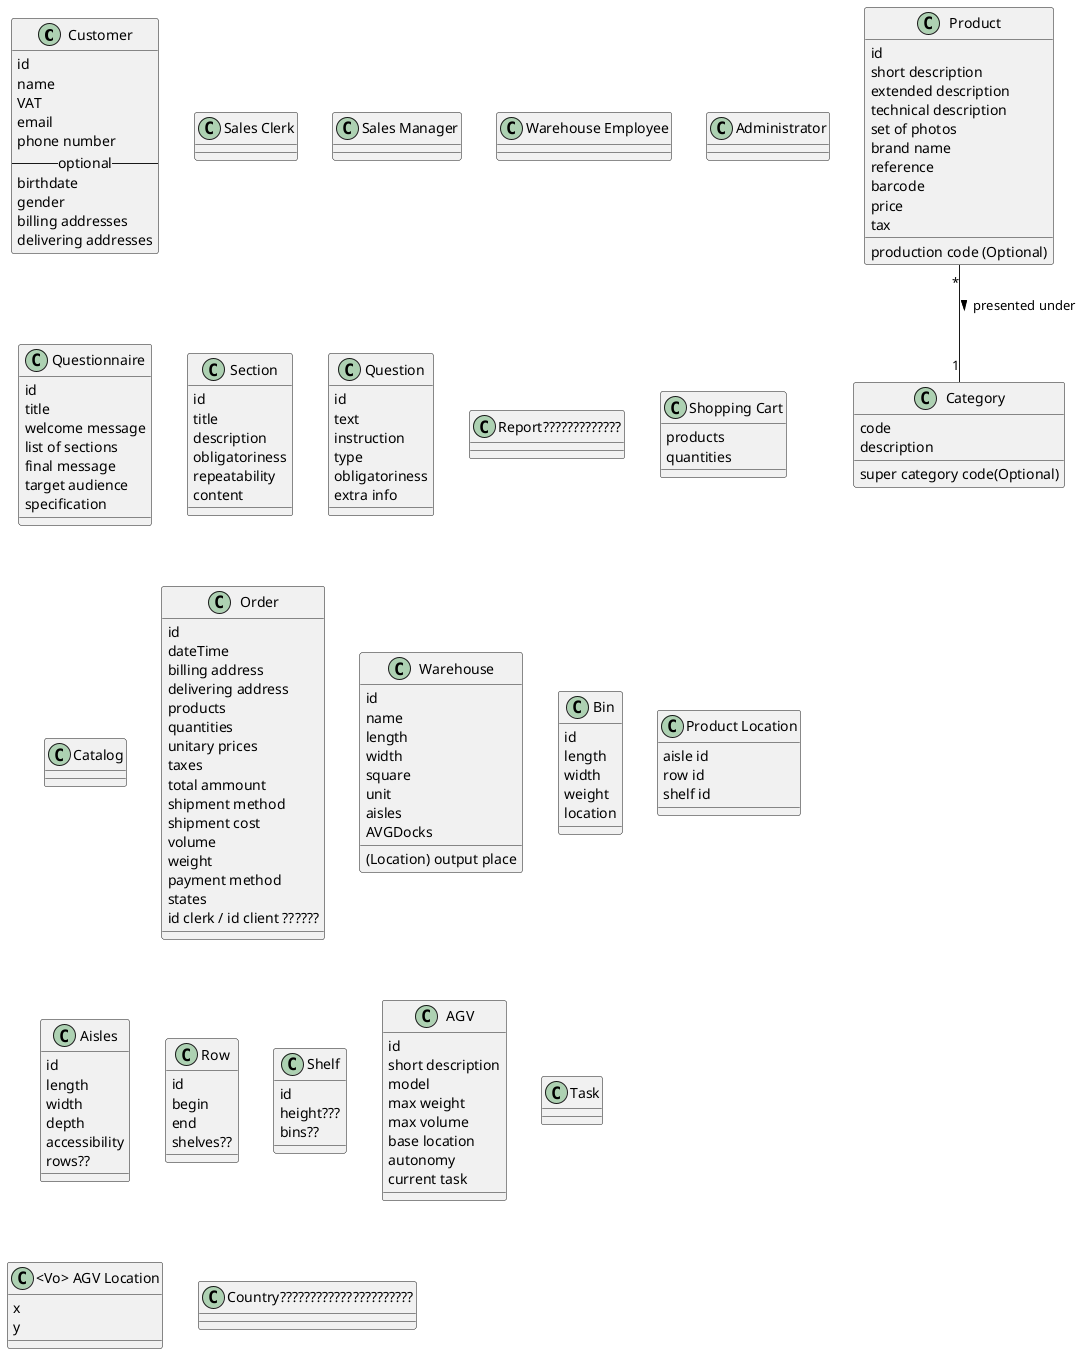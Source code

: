 @startuml

'Roles


class Customer
{
    id
    name
    VAT
    email
    phone number
    --optional--
    birthdate
    gender
    billing addresses
    delivering addresses
}

class "Sales Clerk"

class "Sales Manager"

class "Warehouse Employee"

class Administrator

'Questionnaire

class Questionnaire
{
    id
    title
    welcome message
    list of sections
    final message
    target audience
    specification
}

class Section
{
    id
    title
    description
    obligatoriness
    repeatability
    content
}

class Question
{
    id
    text
    instruction
    type
    obligatoriness
    extra info
}

class Report?????????????

'SPOMS

class Product
{
    id
    short description
    extended description
    technical description
    set of photos
    brand name
    reference
    barcode
    production code (Optional)
    price
    tax
}

class "Shopping Cart"
{
    products
    quantities
}

class Category
{
    code
    description
    super category code(Optional)
}

class Catalog



class Order
{
    id
    dateTime
    billing address
    delivering address
    products
    quantities
    unitary prices
    taxes
    total ammount
    shipment method
    shipment cost
    volume
    weight
    payment method
    states
    id clerk / id client ??????
}


class Warehouse
{
    id
    name
    length
    width
    square
    unit
    aisles
    AVGDocks
    (Location) output place
}


class Bin
{
    id
    length
    width
    weight
    location
}

class "Product Location"
{
    aisle id
    row id
    shelf id
}

class Aisles
{
    id
    length
    width
    depth
    accessibility
    rows??
}

class Row
{
    id
    begin
    end
    shelves??
}


class Shelf
{
    id
    height???
    bins??
}





'AGVS

class AGV
{
    id
    short description
    model
    max weight
    max volume
    base location
    autonomy
    current task
}

class Task

class "<Vo> AGV Location"
{
    x
    y
}



class "Country??????????????????????"






'Relationships
Product "*" -- "1"Category:> presented under


@enduml
